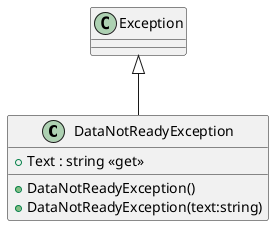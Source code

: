 @startuml
class DataNotReadyException {
    + Text : string <<get>>
    + DataNotReadyException()
    + DataNotReadyException(text:string)
}
Exception <|-- DataNotReadyException
@enduml
